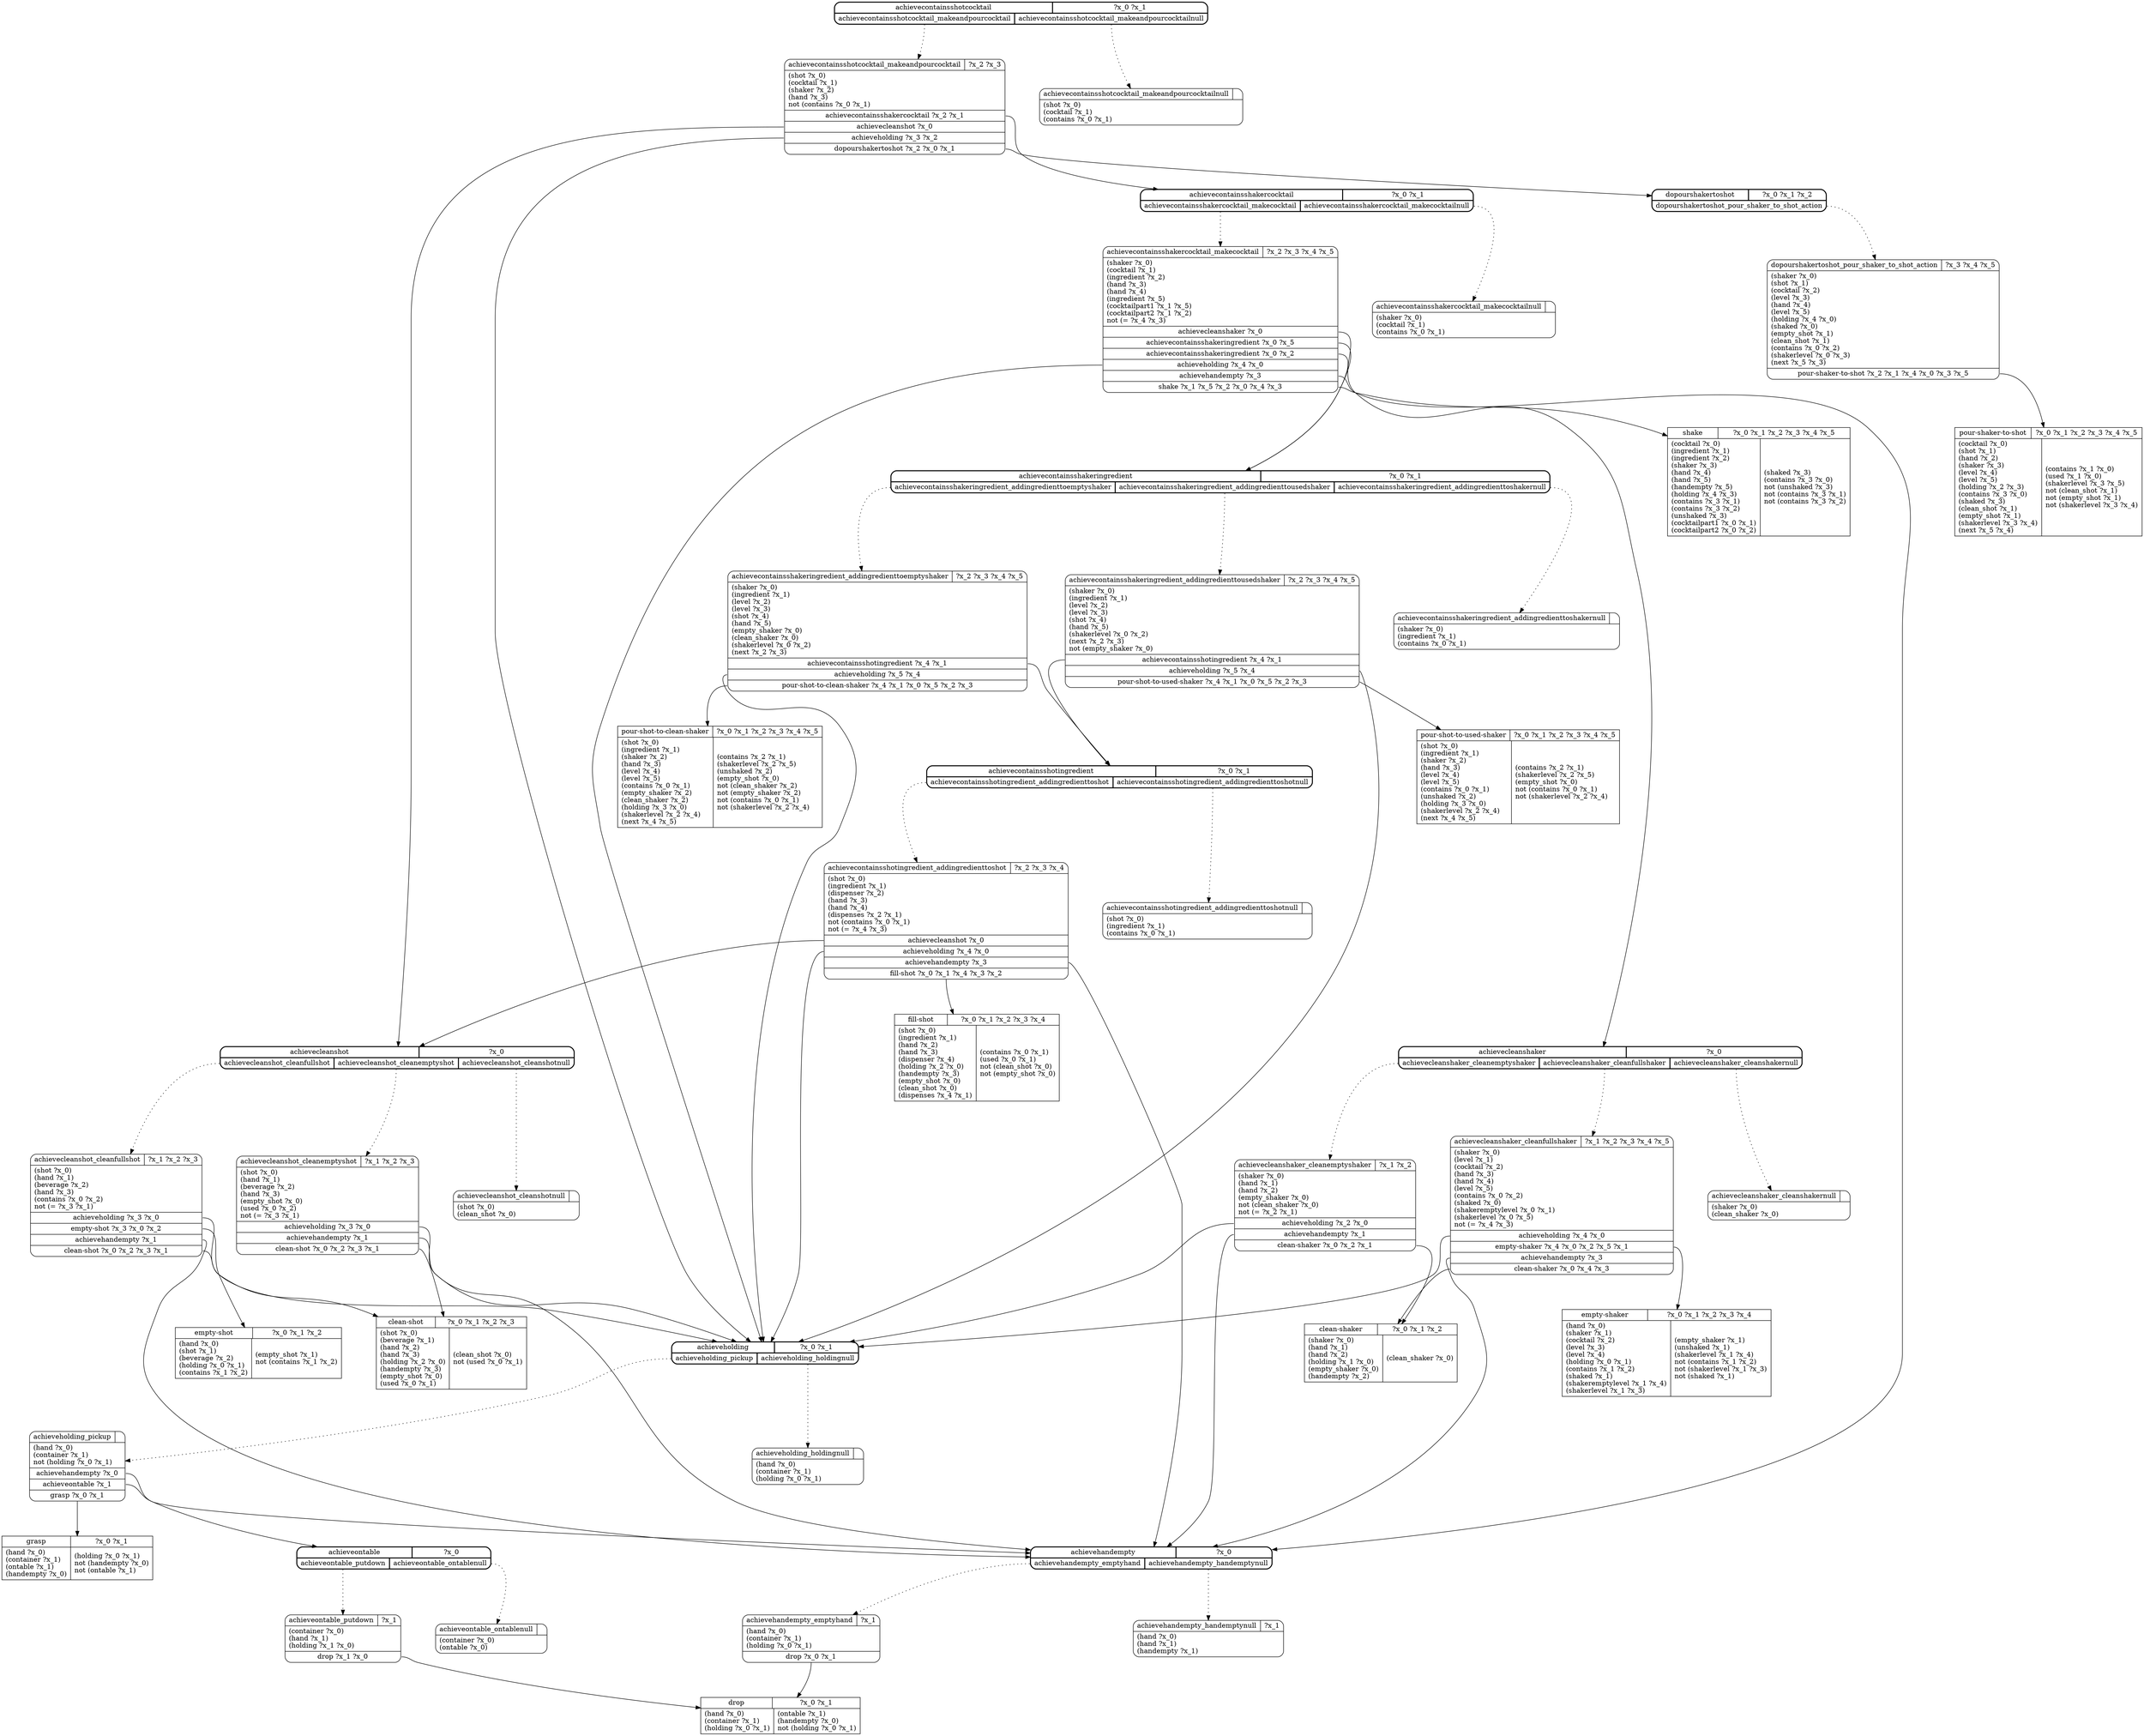 // Generated by Hype
digraph "barman_htn" {
  nodesep=1
  ranksep=1
  // Operators
  node [shape=record]
  "clean-shaker" [
    label="{{\N|?x_0 ?x_1 ?x_2}|{(shaker ?x_0)\l(hand ?x_1)\l(hand ?x_2)\l(holding ?x_1 ?x_0)\l(empty_shaker ?x_0)\l(handempty ?x_2)\l|(clean_shaker ?x_0)\l}}"
  ]
  "clean-shot" [
    label="{{\N|?x_0 ?x_1 ?x_2 ?x_3}|{(shot ?x_0)\l(beverage ?x_1)\l(hand ?x_2)\l(hand ?x_3)\l(holding ?x_2 ?x_0)\l(handempty ?x_3)\l(empty_shot ?x_0)\l(used ?x_0 ?x_1)\l|(clean_shot ?x_0)\lnot (used ?x_0 ?x_1)\l}}"
  ]
  "drop" [
    label="{{\N|?x_0 ?x_1}|{(hand ?x_0)\l(container ?x_1)\l(holding ?x_0 ?x_1)\l|(ontable ?x_1)\l(handempty ?x_0)\lnot (holding ?x_0 ?x_1)\l}}"
  ]
  "empty-shaker" [
    label="{{\N|?x_0 ?x_1 ?x_2 ?x_3 ?x_4}|{(hand ?x_0)\l(shaker ?x_1)\l(cocktail ?x_2)\l(level ?x_3)\l(level ?x_4)\l(holding ?x_0 ?x_1)\l(contains ?x_1 ?x_2)\l(shaked ?x_1)\l(shakeremptylevel ?x_1 ?x_4)\l(shakerlevel ?x_1 ?x_3)\l|(empty_shaker ?x_1)\l(unshaked ?x_1)\l(shakerlevel ?x_1 ?x_4)\lnot (contains ?x_1 ?x_2)\lnot (shakerlevel ?x_1 ?x_3)\lnot (shaked ?x_1)\l}}"
  ]
  "empty-shot" [
    label="{{\N|?x_0 ?x_1 ?x_2}|{(hand ?x_0)\l(shot ?x_1)\l(beverage ?x_2)\l(holding ?x_0 ?x_1)\l(contains ?x_1 ?x_2)\l|(empty_shot ?x_1)\lnot (contains ?x_1 ?x_2)\l}}"
  ]
  "fill-shot" [
    label="{{\N|?x_0 ?x_1 ?x_2 ?x_3 ?x_4}|{(shot ?x_0)\l(ingredient ?x_1)\l(hand ?x_2)\l(hand ?x_3)\l(dispenser ?x_4)\l(holding ?x_2 ?x_0)\l(handempty ?x_3)\l(empty_shot ?x_0)\l(clean_shot ?x_0)\l(dispenses ?x_4 ?x_1)\l|(contains ?x_0 ?x_1)\l(used ?x_0 ?x_1)\lnot (clean_shot ?x_0)\lnot (empty_shot ?x_0)\l}}"
  ]
  "grasp" [
    label="{{\N|?x_0 ?x_1}|{(hand ?x_0)\l(container ?x_1)\l(ontable ?x_1)\l(handempty ?x_0)\l|(holding ?x_0 ?x_1)\lnot (handempty ?x_0)\lnot (ontable ?x_1)\l}}"
  ]
  "pour-shaker-to-shot" [
    label="{{\N|?x_0 ?x_1 ?x_2 ?x_3 ?x_4 ?x_5}|{(cocktail ?x_0)\l(shot ?x_1)\l(hand ?x_2)\l(shaker ?x_3)\l(level ?x_4)\l(level ?x_5)\l(holding ?x_2 ?x_3)\l(contains ?x_3 ?x_0)\l(shaked ?x_3)\l(clean_shot ?x_1)\l(empty_shot ?x_1)\l(shakerlevel ?x_3 ?x_4)\l(next ?x_5 ?x_4)\l|(contains ?x_1 ?x_0)\l(used ?x_1 ?x_0)\l(shakerlevel ?x_3 ?x_5)\lnot (clean_shot ?x_1)\lnot (empty_shot ?x_1)\lnot (shakerlevel ?x_3 ?x_4)\l}}"
  ]
  "pour-shot-to-clean-shaker" [
    label="{{\N|?x_0 ?x_1 ?x_2 ?x_3 ?x_4 ?x_5}|{(shot ?x_0)\l(ingredient ?x_1)\l(shaker ?x_2)\l(hand ?x_3)\l(level ?x_4)\l(level ?x_5)\l(contains ?x_0 ?x_1)\l(empty_shaker ?x_2)\l(clean_shaker ?x_2)\l(holding ?x_3 ?x_0)\l(shakerlevel ?x_2 ?x_4)\l(next ?x_4 ?x_5)\l|(contains ?x_2 ?x_1)\l(shakerlevel ?x_2 ?x_5)\l(unshaked ?x_2)\l(empty_shot ?x_0)\lnot (clean_shaker ?x_2)\lnot (empty_shaker ?x_2)\lnot (contains ?x_0 ?x_1)\lnot (shakerlevel ?x_2 ?x_4)\l}}"
  ]
  "pour-shot-to-used-shaker" [
    label="{{\N|?x_0 ?x_1 ?x_2 ?x_3 ?x_4 ?x_5}|{(shot ?x_0)\l(ingredient ?x_1)\l(shaker ?x_2)\l(hand ?x_3)\l(level ?x_4)\l(level ?x_5)\l(contains ?x_0 ?x_1)\l(unshaked ?x_2)\l(holding ?x_3 ?x_0)\l(shakerlevel ?x_2 ?x_4)\l(next ?x_4 ?x_5)\l|(contains ?x_2 ?x_1)\l(shakerlevel ?x_2 ?x_5)\l(empty_shot ?x_0)\lnot (contains ?x_0 ?x_1)\lnot (shakerlevel ?x_2 ?x_4)\l}}"
  ]
  "shake" [
    label="{{\N|?x_0 ?x_1 ?x_2 ?x_3 ?x_4 ?x_5}|{(cocktail ?x_0)\l(ingredient ?x_1)\l(ingredient ?x_2)\l(shaker ?x_3)\l(hand ?x_4)\l(hand ?x_5)\l(handempty ?x_5)\l(holding ?x_4 ?x_3)\l(contains ?x_3 ?x_1)\l(contains ?x_3 ?x_2)\l(unshaked ?x_3)\l(cocktailpart1 ?x_0 ?x_1)\l(cocktailpart2 ?x_0 ?x_2)\l|(shaked ?x_3)\l(contains ?x_3 ?x_0)\lnot (unshaked ?x_3)\lnot (contains ?x_3 ?x_1)\lnot (contains ?x_3 ?x_2)\l}}"
  ]
  // Methods
  node [shape=Mrecord]
  "achievecontainsshakeringredient" [
    style=bold
    label="{{\N|?x_0 ?x_1}|{<0>achievecontainsshakeringredient_addingredienttoemptyshaker|<1>achievecontainsshakeringredient_addingredienttousedshaker|<2>achievecontainsshakeringredient_addingredienttoshakernull}}"
  ]
  "achievecontainsshakeringredient_addingredienttoemptyshaker" [
    label="{{\N|?x_2 ?x_3 ?x_4 ?x_5}|(shaker ?x_0)\l(ingredient ?x_1)\l(level ?x_2)\l(level ?x_3)\l(shot ?x_4)\l(hand ?x_5)\l(empty_shaker ?x_0)\l(clean_shaker ?x_0)\l(shakerlevel ?x_0 ?x_2)\l(next ?x_2 ?x_3)\l|<0>achievecontainsshotingredient ?x_4 ?x_1|<1>achieveholding ?x_5 ?x_4|<2>pour-shot-to-clean-shaker ?x_4 ?x_1 ?x_0 ?x_5 ?x_2 ?x_3}"
  ]
  "achievecontainsshakeringredient":0 -> "achievecontainsshakeringredient_addingredienttoemptyshaker" [style=dotted]
  "achievecontainsshakeringredient_addingredienttoemptyshaker":0 -> "achievecontainsshotingredient"
  "achievecontainsshakeringredient_addingredienttoemptyshaker":1 -> "achieveholding"
  "achievecontainsshakeringredient_addingredienttoemptyshaker":2 -> "pour-shot-to-clean-shaker"
  "achievecontainsshakeringredient_addingredienttousedshaker" [
    label="{{\N|?x_2 ?x_3 ?x_4 ?x_5}|(shaker ?x_0)\l(ingredient ?x_1)\l(level ?x_2)\l(level ?x_3)\l(shot ?x_4)\l(hand ?x_5)\l(shakerlevel ?x_0 ?x_2)\l(next ?x_2 ?x_3)\lnot (empty_shaker ?x_0)\l|<0>achievecontainsshotingredient ?x_4 ?x_1|<1>achieveholding ?x_5 ?x_4|<2>pour-shot-to-used-shaker ?x_4 ?x_1 ?x_0 ?x_5 ?x_2 ?x_3}"
  ]
  "achievecontainsshakeringredient":1 -> "achievecontainsshakeringredient_addingredienttousedshaker" [style=dotted]
  "achievecontainsshakeringredient_addingredienttousedshaker":0 -> "achievecontainsshotingredient"
  "achievecontainsshakeringredient_addingredienttousedshaker":1 -> "achieveholding"
  "achievecontainsshakeringredient_addingredienttousedshaker":2 -> "pour-shot-to-used-shaker"
  "achievecontainsshakeringredient_addingredienttoshakernull" [
    label="{{\N|}|(shaker ?x_0)\l(ingredient ?x_1)\l(contains ?x_0 ?x_1)\l}"
  ]
  "achievecontainsshakeringredient":2 -> "achievecontainsshakeringredient_addingredienttoshakernull" [style=dotted]
  "achievecleanshaker" [
    style=bold
    label="{{\N|?x_0}|{<0>achievecleanshaker_cleanemptyshaker|<1>achievecleanshaker_cleanfullshaker|<2>achievecleanshaker_cleanshakernull}}"
  ]
  "achievecleanshaker_cleanemptyshaker" [
    label="{{\N|?x_1 ?x_2}|(shaker ?x_0)\l(hand ?x_1)\l(hand ?x_2)\l(empty_shaker ?x_0)\lnot (clean_shaker ?x_0)\lnot (= ?x_2 ?x_1)\l|<0>achieveholding ?x_2 ?x_0|<1>achievehandempty ?x_1|<2>clean-shaker ?x_0 ?x_2 ?x_1}"
  ]
  "achievecleanshaker":0 -> "achievecleanshaker_cleanemptyshaker" [style=dotted]
  "achievecleanshaker_cleanemptyshaker":0 -> "achieveholding"
  "achievecleanshaker_cleanemptyshaker":1 -> "achievehandempty"
  "achievecleanshaker_cleanemptyshaker":2 -> "clean-shaker"
  "achievecleanshaker_cleanfullshaker" [
    label="{{\N|?x_1 ?x_2 ?x_3 ?x_4 ?x_5}|(shaker ?x_0)\l(level ?x_1)\l(cocktail ?x_2)\l(hand ?x_3)\l(hand ?x_4)\l(level ?x_5)\l(contains ?x_0 ?x_2)\l(shaked ?x_0)\l(shakeremptylevel ?x_0 ?x_1)\l(shakerlevel ?x_0 ?x_5)\lnot (= ?x_4 ?x_3)\l|<0>achieveholding ?x_4 ?x_0|<1>empty-shaker ?x_4 ?x_0 ?x_2 ?x_5 ?x_1|<2>achievehandempty ?x_3|<3>clean-shaker ?x_0 ?x_4 ?x_3}"
  ]
  "achievecleanshaker":1 -> "achievecleanshaker_cleanfullshaker" [style=dotted]
  "achievecleanshaker_cleanfullshaker":0 -> "achieveholding"
  "achievecleanshaker_cleanfullshaker":1 -> "empty-shaker"
  "achievecleanshaker_cleanfullshaker":2 -> "achievehandempty"
  "achievecleanshaker_cleanfullshaker":3 -> "clean-shaker"
  "achievecleanshaker_cleanshakernull" [
    label="{{\N|}|(shaker ?x_0)\l(clean_shaker ?x_0)\l}"
  ]
  "achievecleanshaker":2 -> "achievecleanshaker_cleanshakernull" [style=dotted]
  "achievehandempty" [
    style=bold
    label="{{\N|?x_0}|{<0>achievehandempty_emptyhand|<1>achievehandempty_handemptynull}}"
  ]
  "achievehandempty_emptyhand" [
    label="{{\N|?x_1}|(hand ?x_0)\l(container ?x_1)\l(holding ?x_0 ?x_1)\l|<0>drop ?x_0 ?x_1}"
  ]
  "achievehandempty":0 -> "achievehandempty_emptyhand" [style=dotted]
  "achievehandempty_emptyhand":0 -> "drop"
  "achievehandempty_handemptynull" [
    label="{{\N|?x_1}|(hand ?x_0)\l(hand ?x_1)\l(handempty ?x_1)\l}"
  ]
  "achievehandempty":1 -> "achievehandempty_handemptynull" [style=dotted]
  "achievecontainsshotingredient" [
    style=bold
    label="{{\N|?x_0 ?x_1}|{<0>achievecontainsshotingredient_addingredienttoshot|<1>achievecontainsshotingredient_addingredienttoshotnull}}"
  ]
  "achievecontainsshotingredient_addingredienttoshot" [
    label="{{\N|?x_2 ?x_3 ?x_4}|(shot ?x_0)\l(ingredient ?x_1)\l(dispenser ?x_2)\l(hand ?x_3)\l(hand ?x_4)\l(dispenses ?x_2 ?x_1)\lnot (contains ?x_0 ?x_1)\lnot (= ?x_4 ?x_3)\l|<0>achievecleanshot ?x_0|<1>achieveholding ?x_4 ?x_0|<2>achievehandempty ?x_3|<3>fill-shot ?x_0 ?x_1 ?x_4 ?x_3 ?x_2}"
  ]
  "achievecontainsshotingredient":0 -> "achievecontainsshotingredient_addingredienttoshot" [style=dotted]
  "achievecontainsshotingredient_addingredienttoshot":0 -> "achievecleanshot"
  "achievecontainsshotingredient_addingredienttoshot":1 -> "achieveholding"
  "achievecontainsshotingredient_addingredienttoshot":2 -> "achievehandempty"
  "achievecontainsshotingredient_addingredienttoshot":3 -> "fill-shot"
  "achievecontainsshotingredient_addingredienttoshotnull" [
    label="{{\N|}|(shot ?x_0)\l(ingredient ?x_1)\l(contains ?x_0 ?x_1)\l}"
  ]
  "achievecontainsshotingredient":1 -> "achievecontainsshotingredient_addingredienttoshotnull" [style=dotted]
  "achievecontainsshakercocktail" [
    style=bold
    label="{{\N|?x_0 ?x_1}|{<0>achievecontainsshakercocktail_makecocktail|<1>achievecontainsshakercocktail_makecocktailnull}}"
  ]
  "achievecontainsshakercocktail_makecocktail" [
    label="{{\N|?x_2 ?x_3 ?x_4 ?x_5}|(shaker ?x_0)\l(cocktail ?x_1)\l(ingredient ?x_2)\l(hand ?x_3)\l(hand ?x_4)\l(ingredient ?x_5)\l(cocktailpart1 ?x_1 ?x_5)\l(cocktailpart2 ?x_1 ?x_2)\lnot (= ?x_4 ?x_3)\l|<0>achievecleanshaker ?x_0|<1>achievecontainsshakeringredient ?x_0 ?x_5|<2>achievecontainsshakeringredient ?x_0 ?x_2|<3>achieveholding ?x_4 ?x_0|<4>achievehandempty ?x_3|<5>shake ?x_1 ?x_5 ?x_2 ?x_0 ?x_4 ?x_3}"
  ]
  "achievecontainsshakercocktail":0 -> "achievecontainsshakercocktail_makecocktail" [style=dotted]
  "achievecontainsshakercocktail_makecocktail":0 -> "achievecleanshaker"
  "achievecontainsshakercocktail_makecocktail":1 -> "achievecontainsshakeringredient"
  "achievecontainsshakercocktail_makecocktail":2 -> "achievecontainsshakeringredient"
  "achievecontainsshakercocktail_makecocktail":3 -> "achieveholding"
  "achievecontainsshakercocktail_makecocktail":4 -> "achievehandempty"
  "achievecontainsshakercocktail_makecocktail":5 -> "shake"
  "achievecontainsshakercocktail_makecocktailnull" [
    label="{{\N|}|(shaker ?x_0)\l(cocktail ?x_1)\l(contains ?x_0 ?x_1)\l}"
  ]
  "achievecontainsshakercocktail":1 -> "achievecontainsshakercocktail_makecocktailnull" [style=dotted]
  "dopourshakertoshot" [
    style=bold
    label="{{\N|?x_0 ?x_1 ?x_2}|{<0>dopourshakertoshot_pour_shaker_to_shot_action}}"
  ]
  "dopourshakertoshot_pour_shaker_to_shot_action" [
    label="{{\N|?x_3 ?x_4 ?x_5}|(shaker ?x_0)\l(shot ?x_1)\l(cocktail ?x_2)\l(level ?x_3)\l(hand ?x_4)\l(level ?x_5)\l(holding ?x_4 ?x_0)\l(shaked ?x_0)\l(empty_shot ?x_1)\l(clean_shot ?x_1)\l(contains ?x_0 ?x_2)\l(shakerlevel ?x_0 ?x_3)\l(next ?x_5 ?x_3)\l|<0>pour-shaker-to-shot ?x_2 ?x_1 ?x_4 ?x_0 ?x_3 ?x_5}"
  ]
  "dopourshakertoshot":0 -> "dopourshakertoshot_pour_shaker_to_shot_action" [style=dotted]
  "dopourshakertoshot_pour_shaker_to_shot_action":0 -> "pour-shaker-to-shot"
  "achieveontable" [
    style=bold
    label="{{\N|?x_0}|{<0>achieveontable_putdown|<1>achieveontable_ontablenull}}"
  ]
  "achieveontable_putdown" [
    label="{{\N|?x_1}|(container ?x_0)\l(hand ?x_1)\l(holding ?x_1 ?x_0)\l|<0>drop ?x_1 ?x_0}"
  ]
  "achieveontable":0 -> "achieveontable_putdown" [style=dotted]
  "achieveontable_putdown":0 -> "drop"
  "achieveontable_ontablenull" [
    label="{{\N|}|(container ?x_0)\l(ontable ?x_0)\l}"
  ]
  "achieveontable":1 -> "achieveontable_ontablenull" [style=dotted]
  "achieveholding" [
    style=bold
    label="{{\N|?x_0 ?x_1}|{<0>achieveholding_pickup|<1>achieveholding_holdingnull}}"
  ]
  "achieveholding_pickup" [
    label="{{\N|}|(hand ?x_0)\l(container ?x_1)\lnot (holding ?x_0 ?x_1)\l|<0>achievehandempty ?x_0|<1>achieveontable ?x_1|<2>grasp ?x_0 ?x_1}"
  ]
  "achieveholding":0 -> "achieveholding_pickup" [style=dotted]
  "achieveholding_pickup":0 -> "achievehandempty"
  "achieveholding_pickup":1 -> "achieveontable"
  "achieveholding_pickup":2 -> "grasp"
  "achieveholding_holdingnull" [
    label="{{\N|}|(hand ?x_0)\l(container ?x_1)\l(holding ?x_0 ?x_1)\l}"
  ]
  "achieveholding":1 -> "achieveholding_holdingnull" [style=dotted]
  "achievecleanshot" [
    style=bold
    label="{{\N|?x_0}|{<0>achievecleanshot_cleanfullshot|<1>achievecleanshot_cleanemptyshot|<2>achievecleanshot_cleanshotnull}}"
  ]
  "achievecleanshot_cleanfullshot" [
    label="{{\N|?x_1 ?x_2 ?x_3}|(shot ?x_0)\l(hand ?x_1)\l(beverage ?x_2)\l(hand ?x_3)\l(contains ?x_0 ?x_2)\lnot (= ?x_3 ?x_1)\l|<0>achieveholding ?x_3 ?x_0|<1>empty-shot ?x_3 ?x_0 ?x_2|<2>achievehandempty ?x_1|<3>clean-shot ?x_0 ?x_2 ?x_3 ?x_1}"
  ]
  "achievecleanshot":0 -> "achievecleanshot_cleanfullshot" [style=dotted]
  "achievecleanshot_cleanfullshot":0 -> "achieveholding"
  "achievecleanshot_cleanfullshot":1 -> "empty-shot"
  "achievecleanshot_cleanfullshot":2 -> "achievehandempty"
  "achievecleanshot_cleanfullshot":3 -> "clean-shot"
  "achievecleanshot_cleanemptyshot" [
    label="{{\N|?x_1 ?x_2 ?x_3}|(shot ?x_0)\l(hand ?x_1)\l(beverage ?x_2)\l(hand ?x_3)\l(empty_shot ?x_0)\l(used ?x_0 ?x_2)\lnot (= ?x_3 ?x_1)\l|<0>achieveholding ?x_3 ?x_0|<1>achievehandempty ?x_1|<2>clean-shot ?x_0 ?x_2 ?x_3 ?x_1}"
  ]
  "achievecleanshot":1 -> "achievecleanshot_cleanemptyshot" [style=dotted]
  "achievecleanshot_cleanemptyshot":0 -> "achieveholding"
  "achievecleanshot_cleanemptyshot":1 -> "achievehandempty"
  "achievecleanshot_cleanemptyshot":2 -> "clean-shot"
  "achievecleanshot_cleanshotnull" [
    label="{{\N|}|(shot ?x_0)\l(clean_shot ?x_0)\l}"
  ]
  "achievecleanshot":2 -> "achievecleanshot_cleanshotnull" [style=dotted]
  "achievecontainsshotcocktail" [
    style=bold
    label="{{\N|?x_0 ?x_1}|{<0>achievecontainsshotcocktail_makeandpourcocktail|<1>achievecontainsshotcocktail_makeandpourcocktailnull}}"
  ]
  "achievecontainsshotcocktail_makeandpourcocktail" [
    label="{{\N|?x_2 ?x_3}|(shot ?x_0)\l(cocktail ?x_1)\l(shaker ?x_2)\l(hand ?x_3)\lnot (contains ?x_0 ?x_1)\l|<0>achievecontainsshakercocktail ?x_2 ?x_1|<1>achievecleanshot ?x_0|<2>achieveholding ?x_3 ?x_2|<3>dopourshakertoshot ?x_2 ?x_0 ?x_1}"
  ]
  "achievecontainsshotcocktail":0 -> "achievecontainsshotcocktail_makeandpourcocktail" [style=dotted]
  "achievecontainsshotcocktail_makeandpourcocktail":0 -> "achievecontainsshakercocktail"
  "achievecontainsshotcocktail_makeandpourcocktail":1 -> "achievecleanshot"
  "achievecontainsshotcocktail_makeandpourcocktail":2 -> "achieveholding"
  "achievecontainsshotcocktail_makeandpourcocktail":3 -> "dopourshakertoshot"
  "achievecontainsshotcocktail_makeandpourcocktailnull" [
    label="{{\N|}|(shot ?x_0)\l(cocktail ?x_1)\l(contains ?x_0 ?x_1)\l}"
  ]
  "achievecontainsshotcocktail":1 -> "achievecontainsshotcocktail_makeandpourcocktailnull" [style=dotted]
}